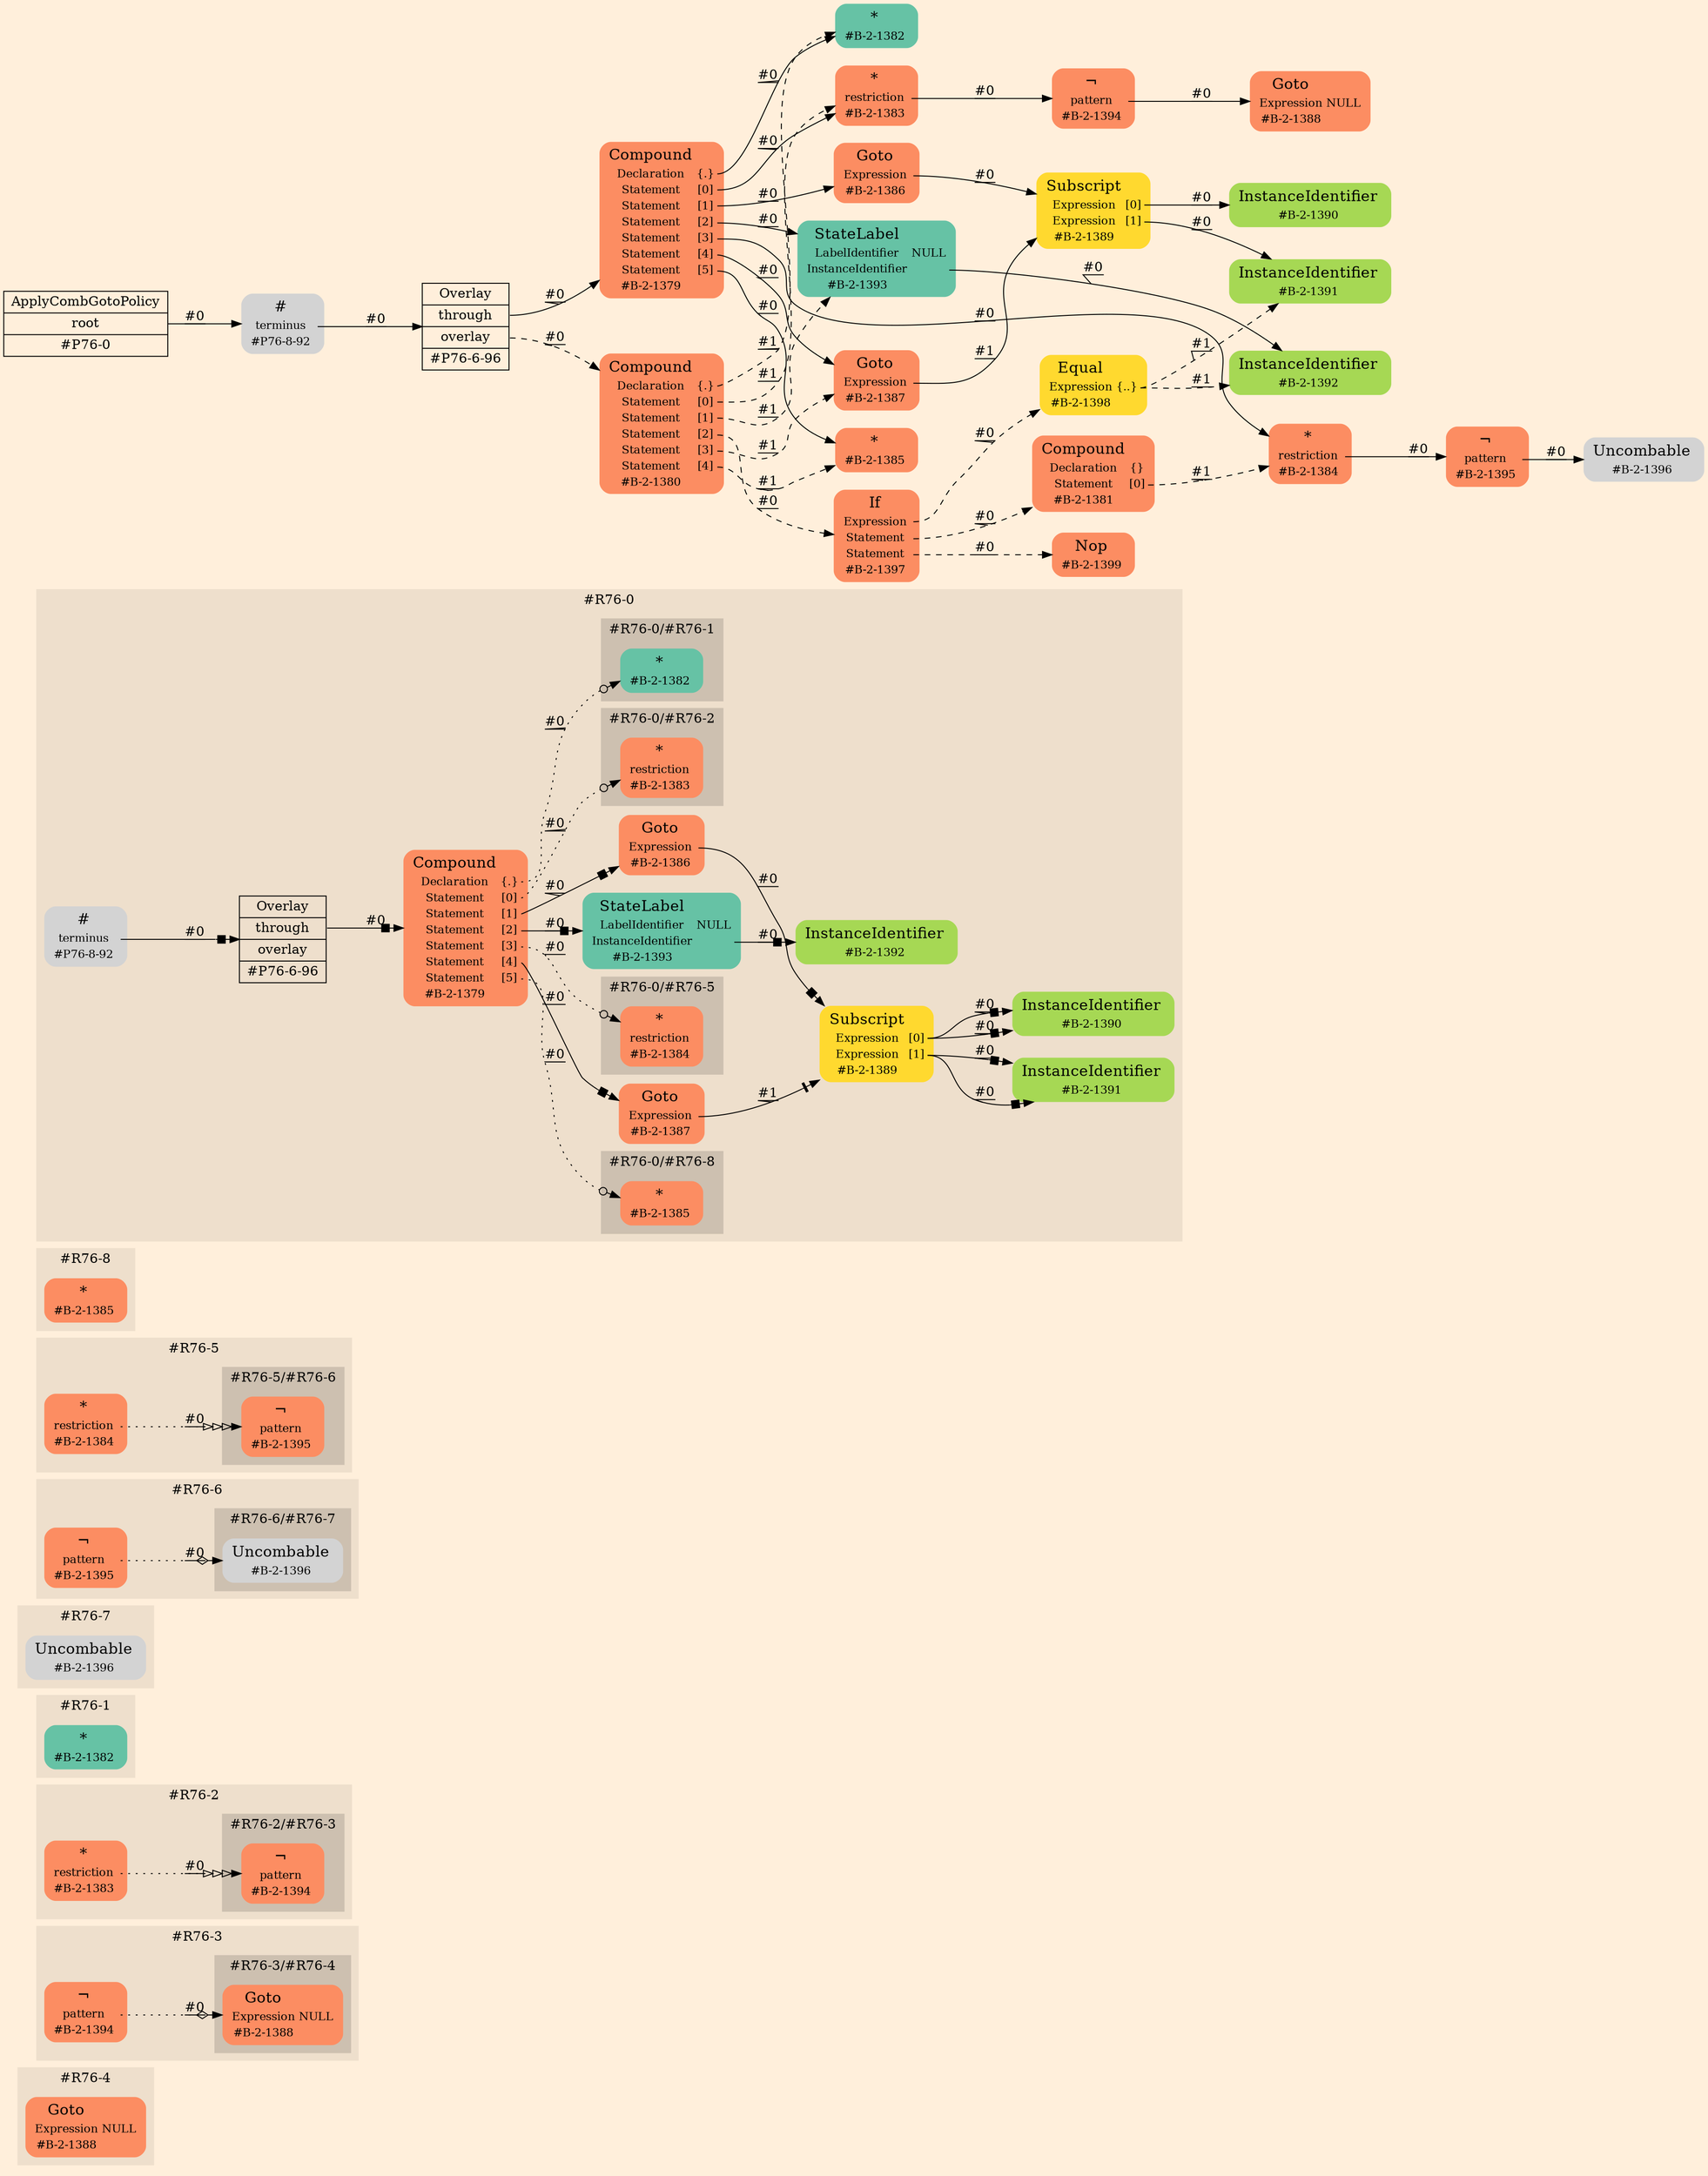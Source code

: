 digraph Inferno {
graph [
    rankdir = "LR"
    bgcolor = antiquewhite1
    color = black
    fontcolor = black
];
node [
];
// -------------------- figure #R76-4 --------------------
subgraph "cluster#R76-4" {
    label = "#R76-4"
    style = "filled"
    color = antiquewhite2
    "#R76-4/#B-2-1388" [
        shape = "plaintext"
        fillcolor = "/set28/2"
        label = <<TABLE BORDER="0" CELLBORDER="0" CELLSPACING="0">
         <TR><TD><FONT POINT-SIZE="16.0">Goto</FONT></TD><TD></TD></TR>
         <TR><TD>Expression</TD><TD PORT="port0">NULL</TD></TR>
         <TR><TD>#B-2-1388</TD><TD PORT="port1"></TD></TR>
        </TABLE>>
        style = "rounded,filled"
        fontsize = "12"
    ];
    
}


// -------------------- figure #R76-3 --------------------
subgraph "cluster#R76-3" {
    label = "#R76-3"
    style = "filled"
    color = antiquewhite2
    "#R76-3/#B-2-1394" [
        shape = "plaintext"
        fillcolor = "/set28/2"
        label = <<TABLE BORDER="0" CELLBORDER="0" CELLSPACING="0">
         <TR><TD><FONT POINT-SIZE="16.0">¬</FONT></TD><TD></TD></TR>
         <TR><TD>pattern</TD><TD PORT="port0"></TD></TR>
         <TR><TD>#B-2-1394</TD><TD PORT="port1"></TD></TR>
        </TABLE>>
        style = "rounded,filled"
        fontsize = "12"
    ];
    
    subgraph "cluster#R76-3/#R76-4" {
        label = "#R76-3/#R76-4"
        style = "filled"
        color = antiquewhite3
        "#R76-3/#0/#B-2-1388" [
            shape = "plaintext"
            fillcolor = "/set28/2"
            label = <<TABLE BORDER="0" CELLBORDER="0" CELLSPACING="0">
             <TR><TD><FONT POINT-SIZE="16.0">Goto</FONT></TD><TD></TD></TR>
             <TR><TD>Expression</TD><TD PORT="port0">NULL</TD></TR>
             <TR><TD>#B-2-1388</TD><TD PORT="port1"></TD></TR>
            </TABLE>>
            style = "rounded,filled"
            fontsize = "12"
        ];
        
    }
    
}


// -------------------- figure #R76-2 --------------------
subgraph "cluster#R76-2" {
    label = "#R76-2"
    style = "filled"
    color = antiquewhite2
    "#R76-2/#B-2-1383" [
        shape = "plaintext"
        fillcolor = "/set28/2"
        label = <<TABLE BORDER="0" CELLBORDER="0" CELLSPACING="0">
         <TR><TD><FONT POINT-SIZE="16.0">*</FONT></TD><TD></TD></TR>
         <TR><TD>restriction</TD><TD PORT="port0"></TD></TR>
         <TR><TD>#B-2-1383</TD><TD PORT="port1"></TD></TR>
        </TABLE>>
        style = "rounded,filled"
        fontsize = "12"
    ];
    
    subgraph "cluster#R76-2/#R76-3" {
        label = "#R76-2/#R76-3"
        style = "filled"
        color = antiquewhite3
        "#R76-2/#0/#B-2-1394" [
            shape = "plaintext"
            fillcolor = "/set28/2"
            label = <<TABLE BORDER="0" CELLBORDER="0" CELLSPACING="0">
             <TR><TD><FONT POINT-SIZE="16.0">¬</FONT></TD><TD></TD></TR>
             <TR><TD>pattern</TD><TD PORT="port0"></TD></TR>
             <TR><TD>#B-2-1394</TD><TD PORT="port1"></TD></TR>
            </TABLE>>
            style = "rounded,filled"
            fontsize = "12"
        ];
        
    }
    
}


// -------------------- figure #R76-1 --------------------
subgraph "cluster#R76-1" {
    label = "#R76-1"
    style = "filled"
    color = antiquewhite2
    "#R76-1/#B-2-1382" [
        shape = "plaintext"
        fillcolor = "/set28/1"
        label = <<TABLE BORDER="0" CELLBORDER="0" CELLSPACING="0">
         <TR><TD><FONT POINT-SIZE="16.0">*</FONT></TD><TD></TD></TR>
         <TR><TD>#B-2-1382</TD><TD PORT="port0"></TD></TR>
        </TABLE>>
        style = "rounded,filled"
        fontsize = "12"
    ];
    
}


// -------------------- figure #R76-7 --------------------
subgraph "cluster#R76-7" {
    label = "#R76-7"
    style = "filled"
    color = antiquewhite2
    "#R76-7/#B-2-1396" [
        shape = "plaintext"
        label = <<TABLE BORDER="0" CELLBORDER="0" CELLSPACING="0">
         <TR><TD><FONT POINT-SIZE="16.0">Uncombable</FONT></TD><TD></TD></TR>
         <TR><TD>#B-2-1396</TD><TD PORT="port0"></TD></TR>
        </TABLE>>
        style = "rounded,filled"
        fontsize = "12"
    ];
    
}


// -------------------- figure #R76-6 --------------------
subgraph "cluster#R76-6" {
    label = "#R76-6"
    style = "filled"
    color = antiquewhite2
    "#R76-6/#B-2-1395" [
        shape = "plaintext"
        fillcolor = "/set28/2"
        label = <<TABLE BORDER="0" CELLBORDER="0" CELLSPACING="0">
         <TR><TD><FONT POINT-SIZE="16.0">¬</FONT></TD><TD></TD></TR>
         <TR><TD>pattern</TD><TD PORT="port0"></TD></TR>
         <TR><TD>#B-2-1395</TD><TD PORT="port1"></TD></TR>
        </TABLE>>
        style = "rounded,filled"
        fontsize = "12"
    ];
    
    subgraph "cluster#R76-6/#R76-7" {
        label = "#R76-6/#R76-7"
        style = "filled"
        color = antiquewhite3
        "#R76-6/#0/#B-2-1396" [
            shape = "plaintext"
            label = <<TABLE BORDER="0" CELLBORDER="0" CELLSPACING="0">
             <TR><TD><FONT POINT-SIZE="16.0">Uncombable</FONT></TD><TD></TD></TR>
             <TR><TD>#B-2-1396</TD><TD PORT="port0"></TD></TR>
            </TABLE>>
            style = "rounded,filled"
            fontsize = "12"
        ];
        
    }
    
}


// -------------------- figure #R76-5 --------------------
subgraph "cluster#R76-5" {
    label = "#R76-5"
    style = "filled"
    color = antiquewhite2
    "#R76-5/#B-2-1384" [
        shape = "plaintext"
        fillcolor = "/set28/2"
        label = <<TABLE BORDER="0" CELLBORDER="0" CELLSPACING="0">
         <TR><TD><FONT POINT-SIZE="16.0">*</FONT></TD><TD></TD></TR>
         <TR><TD>restriction</TD><TD PORT="port0"></TD></TR>
         <TR><TD>#B-2-1384</TD><TD PORT="port1"></TD></TR>
        </TABLE>>
        style = "rounded,filled"
        fontsize = "12"
    ];
    
    subgraph "cluster#R76-5/#R76-6" {
        label = "#R76-5/#R76-6"
        style = "filled"
        color = antiquewhite3
        "#R76-5/#0/#B-2-1395" [
            shape = "plaintext"
            fillcolor = "/set28/2"
            label = <<TABLE BORDER="0" CELLBORDER="0" CELLSPACING="0">
             <TR><TD><FONT POINT-SIZE="16.0">¬</FONT></TD><TD></TD></TR>
             <TR><TD>pattern</TD><TD PORT="port0"></TD></TR>
             <TR><TD>#B-2-1395</TD><TD PORT="port1"></TD></TR>
            </TABLE>>
            style = "rounded,filled"
            fontsize = "12"
        ];
        
    }
    
}


// -------------------- figure #R76-8 --------------------
subgraph "cluster#R76-8" {
    label = "#R76-8"
    style = "filled"
    color = antiquewhite2
    "#R76-8/#B-2-1385" [
        shape = "plaintext"
        fillcolor = "/set28/2"
        label = <<TABLE BORDER="0" CELLBORDER="0" CELLSPACING="0">
         <TR><TD><FONT POINT-SIZE="16.0">*</FONT></TD><TD></TD></TR>
         <TR><TD>#B-2-1385</TD><TD PORT="port0"></TD></TR>
        </TABLE>>
        style = "rounded,filled"
        fontsize = "12"
    ];
    
}


// -------------------- figure #R76-0 --------------------
subgraph "cluster#R76-0" {
    label = "#R76-0"
    style = "filled"
    color = antiquewhite2
    "#R76-0/#B-2-1386" [
        shape = "plaintext"
        fillcolor = "/set28/2"
        label = <<TABLE BORDER="0" CELLBORDER="0" CELLSPACING="0">
         <TR><TD><FONT POINT-SIZE="16.0">Goto</FONT></TD><TD></TD></TR>
         <TR><TD>Expression</TD><TD PORT="port0"></TD></TR>
         <TR><TD>#B-2-1386</TD><TD PORT="port1"></TD></TR>
        </TABLE>>
        style = "rounded,filled"
        fontsize = "12"
    ];
    
    "#R76-0/#B-2-1389" [
        shape = "plaintext"
        fillcolor = "/set28/6"
        label = <<TABLE BORDER="0" CELLBORDER="0" CELLSPACING="0">
         <TR><TD><FONT POINT-SIZE="16.0">Subscript</FONT></TD><TD></TD></TR>
         <TR><TD>Expression</TD><TD PORT="port0">[0]</TD></TR>
         <TR><TD>Expression</TD><TD PORT="port1">[1]</TD></TR>
         <TR><TD>#B-2-1389</TD><TD PORT="port2"></TD></TR>
        </TABLE>>
        style = "rounded,filled"
        fontsize = "12"
    ];
    
    "#R76-0/#B-2-1392" [
        shape = "plaintext"
        fillcolor = "/set28/5"
        label = <<TABLE BORDER="0" CELLBORDER="0" CELLSPACING="0">
         <TR><TD><FONT POINT-SIZE="16.0">InstanceIdentifier</FONT></TD><TD></TD></TR>
         <TR><TD>#B-2-1392</TD><TD PORT="port0"></TD></TR>
        </TABLE>>
        style = "rounded,filled"
        fontsize = "12"
    ];
    
    "#R76-0/#B-2-1379" [
        shape = "plaintext"
        fillcolor = "/set28/2"
        label = <<TABLE BORDER="0" CELLBORDER="0" CELLSPACING="0">
         <TR><TD><FONT POINT-SIZE="16.0">Compound</FONT></TD><TD></TD></TR>
         <TR><TD>Declaration</TD><TD PORT="port0">{.}</TD></TR>
         <TR><TD>Statement</TD><TD PORT="port1">[0]</TD></TR>
         <TR><TD>Statement</TD><TD PORT="port2">[1]</TD></TR>
         <TR><TD>Statement</TD><TD PORT="port3">[2]</TD></TR>
         <TR><TD>Statement</TD><TD PORT="port4">[3]</TD></TR>
         <TR><TD>Statement</TD><TD PORT="port5">[4]</TD></TR>
         <TR><TD>Statement</TD><TD PORT="port6">[5]</TD></TR>
         <TR><TD>#B-2-1379</TD><TD PORT="port7"></TD></TR>
        </TABLE>>
        style = "rounded,filled"
        fontsize = "12"
    ];
    
    "#R76-0/#P76-8-92" [
        shape = "plaintext"
        label = <<TABLE BORDER="0" CELLBORDER="0" CELLSPACING="0">
         <TR><TD><FONT POINT-SIZE="16.0">#</FONT></TD><TD></TD></TR>
         <TR><TD>terminus</TD><TD PORT="port0"></TD></TR>
         <TR><TD>#P76-8-92</TD><TD PORT="port1"></TD></TR>
        </TABLE>>
        style = "rounded,filled"
        fontsize = "12"
    ];
    
    "#R76-0/#B-2-1387" [
        shape = "plaintext"
        fillcolor = "/set28/2"
        label = <<TABLE BORDER="0" CELLBORDER="0" CELLSPACING="0">
         <TR><TD><FONT POINT-SIZE="16.0">Goto</FONT></TD><TD></TD></TR>
         <TR><TD>Expression</TD><TD PORT="port0"></TD></TR>
         <TR><TD>#B-2-1387</TD><TD PORT="port1"></TD></TR>
        </TABLE>>
        style = "rounded,filled"
        fontsize = "12"
    ];
    
    "#R76-0/#B-2-1389" [
        shape = "plaintext"
        fillcolor = "/set28/6"
        label = <<TABLE BORDER="0" CELLBORDER="0" CELLSPACING="0">
         <TR><TD><FONT POINT-SIZE="16.0">Subscript</FONT></TD><TD></TD></TR>
         <TR><TD>Expression</TD><TD PORT="port0">[0]</TD></TR>
         <TR><TD>Expression</TD><TD PORT="port1">[1]</TD></TR>
         <TR><TD>#B-2-1389</TD><TD PORT="port2"></TD></TR>
        </TABLE>>
        style = "rounded,filled"
        fontsize = "12"
    ];
    
    "#R76-0/#B-2-1393" [
        shape = "plaintext"
        fillcolor = "/set28/1"
        label = <<TABLE BORDER="0" CELLBORDER="0" CELLSPACING="0">
         <TR><TD><FONT POINT-SIZE="16.0">StateLabel</FONT></TD><TD></TD></TR>
         <TR><TD>LabelIdentifier</TD><TD PORT="port0">NULL</TD></TR>
         <TR><TD>InstanceIdentifier</TD><TD PORT="port1"></TD></TR>
         <TR><TD>#B-2-1393</TD><TD PORT="port2"></TD></TR>
        </TABLE>>
        style = "rounded,filled"
        fontsize = "12"
    ];
    
    "#R76-0/#B-2-1390" [
        shape = "plaintext"
        fillcolor = "/set28/5"
        label = <<TABLE BORDER="0" CELLBORDER="0" CELLSPACING="0">
         <TR><TD><FONT POINT-SIZE="16.0">InstanceIdentifier</FONT></TD><TD></TD></TR>
         <TR><TD>#B-2-1390</TD><TD PORT="port0"></TD></TR>
        </TABLE>>
        style = "rounded,filled"
        fontsize = "12"
    ];
    
    "#R76-0/#P76-6-96" [
        shape = "record"
        fillcolor = antiquewhite2
        label = "<fixed> Overlay | <port0> through | <port1> overlay | <port2> #P76-6-96"
        style = "filled"
        fontsize = "14"
        color = black
        fontcolor = black
    ];
    
    "#R76-0/#B-2-1391" [
        shape = "plaintext"
        fillcolor = "/set28/5"
        label = <<TABLE BORDER="0" CELLBORDER="0" CELLSPACING="0">
         <TR><TD><FONT POINT-SIZE="16.0">InstanceIdentifier</FONT></TD><TD></TD></TR>
         <TR><TD>#B-2-1391</TD><TD PORT="port0"></TD></TR>
        </TABLE>>
        style = "rounded,filled"
        fontsize = "12"
    ];
    
    subgraph "cluster#R76-0/#R76-8" {
        label = "#R76-0/#R76-8"
        style = "filled"
        color = antiquewhite3
        "#R76-0/#0/#B-2-1385" [
            shape = "plaintext"
            fillcolor = "/set28/2"
            label = <<TABLE BORDER="0" CELLBORDER="0" CELLSPACING="0">
             <TR><TD><FONT POINT-SIZE="16.0">*</FONT></TD><TD></TD></TR>
             <TR><TD>#B-2-1385</TD><TD PORT="port0"></TD></TR>
            </TABLE>>
            style = "rounded,filled"
            fontsize = "12"
        ];
        
    }
    
    subgraph "cluster#R76-0/#R76-5" {
        label = "#R76-0/#R76-5"
        style = "filled"
        color = antiquewhite3
        "#R76-0/#0/#B-2-1384" [
            shape = "plaintext"
            fillcolor = "/set28/2"
            label = <<TABLE BORDER="0" CELLBORDER="0" CELLSPACING="0">
             <TR><TD><FONT POINT-SIZE="16.0">*</FONT></TD><TD></TD></TR>
             <TR><TD>restriction</TD><TD PORT="port0"></TD></TR>
             <TR><TD>#B-2-1384</TD><TD PORT="port1"></TD></TR>
            </TABLE>>
            style = "rounded,filled"
            fontsize = "12"
        ];
        
    }
    
    subgraph "cluster#R76-0/#R76-1" {
        label = "#R76-0/#R76-1"
        style = "filled"
        color = antiquewhite3
        "#R76-0/#0/#B-2-1382" [
            shape = "plaintext"
            fillcolor = "/set28/1"
            label = <<TABLE BORDER="0" CELLBORDER="0" CELLSPACING="0">
             <TR><TD><FONT POINT-SIZE="16.0">*</FONT></TD><TD></TD></TR>
             <TR><TD>#B-2-1382</TD><TD PORT="port0"></TD></TR>
            </TABLE>>
            style = "rounded,filled"
            fontsize = "12"
        ];
        
    }
    
    subgraph "cluster#R76-0/#R76-2" {
        label = "#R76-0/#R76-2"
        style = "filled"
        color = antiquewhite3
        "#R76-0/#0/#B-2-1383" [
            shape = "plaintext"
            fillcolor = "/set28/2"
            label = <<TABLE BORDER="0" CELLBORDER="0" CELLSPACING="0">
             <TR><TD><FONT POINT-SIZE="16.0">*</FONT></TD><TD></TD></TR>
             <TR><TD>restriction</TD><TD PORT="port0"></TD></TR>
             <TR><TD>#B-2-1383</TD><TD PORT="port1"></TD></TR>
            </TABLE>>
            style = "rounded,filled"
            fontsize = "12"
        ];
        
    }
    
}


// -------------------- transformation figure --------------------
"CR#P76-0" [
    shape = "record"
    fillcolor = antiquewhite1
    label = "<fixed> ApplyCombGotoPolicy | <port0> root | <port1> #P76-0"
    style = "filled"
    fontsize = "14"
    color = black
    fontcolor = black
];

"#P76-8-92" [
    shape = "plaintext"
    label = <<TABLE BORDER="0" CELLBORDER="0" CELLSPACING="0">
     <TR><TD><FONT POINT-SIZE="16.0">#</FONT></TD><TD></TD></TR>
     <TR><TD>terminus</TD><TD PORT="port0"></TD></TR>
     <TR><TD>#P76-8-92</TD><TD PORT="port1"></TD></TR>
    </TABLE>>
    style = "rounded,filled"
    fontsize = "12"
];

"#P76-6-96" [
    shape = "record"
    fillcolor = antiquewhite1
    label = "<fixed> Overlay | <port0> through | <port1> overlay | <port2> #P76-6-96"
    style = "filled"
    fontsize = "14"
    color = black
    fontcolor = black
];

"#B-2-1379" [
    shape = "plaintext"
    fillcolor = "/set28/2"
    label = <<TABLE BORDER="0" CELLBORDER="0" CELLSPACING="0">
     <TR><TD><FONT POINT-SIZE="16.0">Compound</FONT></TD><TD></TD></TR>
     <TR><TD>Declaration</TD><TD PORT="port0">{.}</TD></TR>
     <TR><TD>Statement</TD><TD PORT="port1">[0]</TD></TR>
     <TR><TD>Statement</TD><TD PORT="port2">[1]</TD></TR>
     <TR><TD>Statement</TD><TD PORT="port3">[2]</TD></TR>
     <TR><TD>Statement</TD><TD PORT="port4">[3]</TD></TR>
     <TR><TD>Statement</TD><TD PORT="port5">[4]</TD></TR>
     <TR><TD>Statement</TD><TD PORT="port6">[5]</TD></TR>
     <TR><TD>#B-2-1379</TD><TD PORT="port7"></TD></TR>
    </TABLE>>
    style = "rounded,filled"
    fontsize = "12"
];

"#B-2-1382" [
    shape = "plaintext"
    fillcolor = "/set28/1"
    label = <<TABLE BORDER="0" CELLBORDER="0" CELLSPACING="0">
     <TR><TD><FONT POINT-SIZE="16.0">*</FONT></TD><TD></TD></TR>
     <TR><TD>#B-2-1382</TD><TD PORT="port0"></TD></TR>
    </TABLE>>
    style = "rounded,filled"
    fontsize = "12"
];

"#B-2-1383" [
    shape = "plaintext"
    fillcolor = "/set28/2"
    label = <<TABLE BORDER="0" CELLBORDER="0" CELLSPACING="0">
     <TR><TD><FONT POINT-SIZE="16.0">*</FONT></TD><TD></TD></TR>
     <TR><TD>restriction</TD><TD PORT="port0"></TD></TR>
     <TR><TD>#B-2-1383</TD><TD PORT="port1"></TD></TR>
    </TABLE>>
    style = "rounded,filled"
    fontsize = "12"
];

"#B-2-1394" [
    shape = "plaintext"
    fillcolor = "/set28/2"
    label = <<TABLE BORDER="0" CELLBORDER="0" CELLSPACING="0">
     <TR><TD><FONT POINT-SIZE="16.0">¬</FONT></TD><TD></TD></TR>
     <TR><TD>pattern</TD><TD PORT="port0"></TD></TR>
     <TR><TD>#B-2-1394</TD><TD PORT="port1"></TD></TR>
    </TABLE>>
    style = "rounded,filled"
    fontsize = "12"
];

"#B-2-1388" [
    shape = "plaintext"
    fillcolor = "/set28/2"
    label = <<TABLE BORDER="0" CELLBORDER="0" CELLSPACING="0">
     <TR><TD><FONT POINT-SIZE="16.0">Goto</FONT></TD><TD></TD></TR>
     <TR><TD>Expression</TD><TD PORT="port0">NULL</TD></TR>
     <TR><TD>#B-2-1388</TD><TD PORT="port1"></TD></TR>
    </TABLE>>
    style = "rounded,filled"
    fontsize = "12"
];

"#B-2-1386" [
    shape = "plaintext"
    fillcolor = "/set28/2"
    label = <<TABLE BORDER="0" CELLBORDER="0" CELLSPACING="0">
     <TR><TD><FONT POINT-SIZE="16.0">Goto</FONT></TD><TD></TD></TR>
     <TR><TD>Expression</TD><TD PORT="port0"></TD></TR>
     <TR><TD>#B-2-1386</TD><TD PORT="port1"></TD></TR>
    </TABLE>>
    style = "rounded,filled"
    fontsize = "12"
];

"#B-2-1389" [
    shape = "plaintext"
    fillcolor = "/set28/6"
    label = <<TABLE BORDER="0" CELLBORDER="0" CELLSPACING="0">
     <TR><TD><FONT POINT-SIZE="16.0">Subscript</FONT></TD><TD></TD></TR>
     <TR><TD>Expression</TD><TD PORT="port0">[0]</TD></TR>
     <TR><TD>Expression</TD><TD PORT="port1">[1]</TD></TR>
     <TR><TD>#B-2-1389</TD><TD PORT="port2"></TD></TR>
    </TABLE>>
    style = "rounded,filled"
    fontsize = "12"
];

"#B-2-1390" [
    shape = "plaintext"
    fillcolor = "/set28/5"
    label = <<TABLE BORDER="0" CELLBORDER="0" CELLSPACING="0">
     <TR><TD><FONT POINT-SIZE="16.0">InstanceIdentifier</FONT></TD><TD></TD></TR>
     <TR><TD>#B-2-1390</TD><TD PORT="port0"></TD></TR>
    </TABLE>>
    style = "rounded,filled"
    fontsize = "12"
];

"#B-2-1391" [
    shape = "plaintext"
    fillcolor = "/set28/5"
    label = <<TABLE BORDER="0" CELLBORDER="0" CELLSPACING="0">
     <TR><TD><FONT POINT-SIZE="16.0">InstanceIdentifier</FONT></TD><TD></TD></TR>
     <TR><TD>#B-2-1391</TD><TD PORT="port0"></TD></TR>
    </TABLE>>
    style = "rounded,filled"
    fontsize = "12"
];

"#B-2-1393" [
    shape = "plaintext"
    fillcolor = "/set28/1"
    label = <<TABLE BORDER="0" CELLBORDER="0" CELLSPACING="0">
     <TR><TD><FONT POINT-SIZE="16.0">StateLabel</FONT></TD><TD></TD></TR>
     <TR><TD>LabelIdentifier</TD><TD PORT="port0">NULL</TD></TR>
     <TR><TD>InstanceIdentifier</TD><TD PORT="port1"></TD></TR>
     <TR><TD>#B-2-1393</TD><TD PORT="port2"></TD></TR>
    </TABLE>>
    style = "rounded,filled"
    fontsize = "12"
];

"#B-2-1392" [
    shape = "plaintext"
    fillcolor = "/set28/5"
    label = <<TABLE BORDER="0" CELLBORDER="0" CELLSPACING="0">
     <TR><TD><FONT POINT-SIZE="16.0">InstanceIdentifier</FONT></TD><TD></TD></TR>
     <TR><TD>#B-2-1392</TD><TD PORT="port0"></TD></TR>
    </TABLE>>
    style = "rounded,filled"
    fontsize = "12"
];

"#B-2-1384" [
    shape = "plaintext"
    fillcolor = "/set28/2"
    label = <<TABLE BORDER="0" CELLBORDER="0" CELLSPACING="0">
     <TR><TD><FONT POINT-SIZE="16.0">*</FONT></TD><TD></TD></TR>
     <TR><TD>restriction</TD><TD PORT="port0"></TD></TR>
     <TR><TD>#B-2-1384</TD><TD PORT="port1"></TD></TR>
    </TABLE>>
    style = "rounded,filled"
    fontsize = "12"
];

"#B-2-1395" [
    shape = "plaintext"
    fillcolor = "/set28/2"
    label = <<TABLE BORDER="0" CELLBORDER="0" CELLSPACING="0">
     <TR><TD><FONT POINT-SIZE="16.0">¬</FONT></TD><TD></TD></TR>
     <TR><TD>pattern</TD><TD PORT="port0"></TD></TR>
     <TR><TD>#B-2-1395</TD><TD PORT="port1"></TD></TR>
    </TABLE>>
    style = "rounded,filled"
    fontsize = "12"
];

"#B-2-1396" [
    shape = "plaintext"
    label = <<TABLE BORDER="0" CELLBORDER="0" CELLSPACING="0">
     <TR><TD><FONT POINT-SIZE="16.0">Uncombable</FONT></TD><TD></TD></TR>
     <TR><TD>#B-2-1396</TD><TD PORT="port0"></TD></TR>
    </TABLE>>
    style = "rounded,filled"
    fontsize = "12"
];

"#B-2-1387" [
    shape = "plaintext"
    fillcolor = "/set28/2"
    label = <<TABLE BORDER="0" CELLBORDER="0" CELLSPACING="0">
     <TR><TD><FONT POINT-SIZE="16.0">Goto</FONT></TD><TD></TD></TR>
     <TR><TD>Expression</TD><TD PORT="port0"></TD></TR>
     <TR><TD>#B-2-1387</TD><TD PORT="port1"></TD></TR>
    </TABLE>>
    style = "rounded,filled"
    fontsize = "12"
];

"#B-2-1385" [
    shape = "plaintext"
    fillcolor = "/set28/2"
    label = <<TABLE BORDER="0" CELLBORDER="0" CELLSPACING="0">
     <TR><TD><FONT POINT-SIZE="16.0">*</FONT></TD><TD></TD></TR>
     <TR><TD>#B-2-1385</TD><TD PORT="port0"></TD></TR>
    </TABLE>>
    style = "rounded,filled"
    fontsize = "12"
];

"#B-2-1380" [
    shape = "plaintext"
    fillcolor = "/set28/2"
    label = <<TABLE BORDER="0" CELLBORDER="0" CELLSPACING="0">
     <TR><TD><FONT POINT-SIZE="16.0">Compound</FONT></TD><TD></TD></TR>
     <TR><TD>Declaration</TD><TD PORT="port0">{.}</TD></TR>
     <TR><TD>Statement</TD><TD PORT="port1">[0]</TD></TR>
     <TR><TD>Statement</TD><TD PORT="port2">[1]</TD></TR>
     <TR><TD>Statement</TD><TD PORT="port3">[2]</TD></TR>
     <TR><TD>Statement</TD><TD PORT="port4">[3]</TD></TR>
     <TR><TD>Statement</TD><TD PORT="port5">[4]</TD></TR>
     <TR><TD>#B-2-1380</TD><TD PORT="port6"></TD></TR>
    </TABLE>>
    style = "rounded,filled"
    fontsize = "12"
];

"#B-2-1397" [
    shape = "plaintext"
    fillcolor = "/set28/2"
    label = <<TABLE BORDER="0" CELLBORDER="0" CELLSPACING="0">
     <TR><TD><FONT POINT-SIZE="16.0">If</FONT></TD><TD></TD></TR>
     <TR><TD>Expression</TD><TD PORT="port0"></TD></TR>
     <TR><TD>Statement</TD><TD PORT="port1"></TD></TR>
     <TR><TD>Statement</TD><TD PORT="port2"></TD></TR>
     <TR><TD>#B-2-1397</TD><TD PORT="port3"></TD></TR>
    </TABLE>>
    style = "rounded,filled"
    fontsize = "12"
];

"#B-2-1398" [
    shape = "plaintext"
    fillcolor = "/set28/6"
    label = <<TABLE BORDER="0" CELLBORDER="0" CELLSPACING="0">
     <TR><TD><FONT POINT-SIZE="16.0">Equal</FONT></TD><TD></TD></TR>
     <TR><TD>Expression</TD><TD PORT="port0">{..}</TD></TR>
     <TR><TD>#B-2-1398</TD><TD PORT="port1"></TD></TR>
    </TABLE>>
    style = "rounded,filled"
    fontsize = "12"
];

"#B-2-1381" [
    shape = "plaintext"
    fillcolor = "/set28/2"
    label = <<TABLE BORDER="0" CELLBORDER="0" CELLSPACING="0">
     <TR><TD><FONT POINT-SIZE="16.0">Compound</FONT></TD><TD></TD></TR>
     <TR><TD>Declaration</TD><TD PORT="port0">{}</TD></TR>
     <TR><TD>Statement</TD><TD PORT="port1">[0]</TD></TR>
     <TR><TD>#B-2-1381</TD><TD PORT="port2"></TD></TR>
    </TABLE>>
    style = "rounded,filled"
    fontsize = "12"
];

"#B-2-1399" [
    shape = "plaintext"
    fillcolor = "/set28/2"
    label = <<TABLE BORDER="0" CELLBORDER="0" CELLSPACING="0">
     <TR><TD><FONT POINT-SIZE="16.0">Nop</FONT></TD><TD></TD></TR>
     <TR><TD>#B-2-1399</TD><TD PORT="port0"></TD></TR>
    </TABLE>>
    style = "rounded,filled"
    fontsize = "12"
];



// -------------------- links --------------------
// links for block CR#P76-0
"CR#P76-0":port0 -> "#P76-8-92" [
    style="solid"
    label = "#0"
    decorate = true
    color = black
    fontcolor = black
];

// links for block #P76-8-92
"#P76-8-92":port0 -> "#P76-6-96" [
    style="solid"
    label = "#0"
    decorate = true
    color = black
    fontcolor = black
];

// links for block #P76-6-96
"#P76-6-96":port0 -> "#B-2-1379" [
    style="solid"
    label = "#0"
    decorate = true
    color = black
    fontcolor = black
];

"#P76-6-96":port1 -> "#B-2-1380" [
    style="dashed"
    label = "#0"
    decorate = true
    color = black
    fontcolor = black
];

// links for block #B-2-1379
"#B-2-1379":port0 -> "#B-2-1382" [
    style="solid"
    label = "#0"
    decorate = true
    color = black
    fontcolor = black
];

"#B-2-1379":port1 -> "#B-2-1383" [
    style="solid"
    label = "#0"
    decorate = true
    color = black
    fontcolor = black
];

"#B-2-1379":port2 -> "#B-2-1386" [
    style="solid"
    label = "#0"
    decorate = true
    color = black
    fontcolor = black
];

"#B-2-1379":port3 -> "#B-2-1393" [
    style="solid"
    label = "#0"
    decorate = true
    color = black
    fontcolor = black
];

"#B-2-1379":port4 -> "#B-2-1384" [
    style="solid"
    label = "#0"
    decorate = true
    color = black
    fontcolor = black
];

"#B-2-1379":port5 -> "#B-2-1387" [
    style="solid"
    label = "#0"
    decorate = true
    color = black
    fontcolor = black
];

"#B-2-1379":port6 -> "#B-2-1385" [
    style="solid"
    label = "#0"
    decorate = true
    color = black
    fontcolor = black
];

// links for block #B-2-1382
// links for block #B-2-1383
"#B-2-1383":port0 -> "#B-2-1394" [
    style="solid"
    label = "#0"
    decorate = true
    color = black
    fontcolor = black
];

// links for block #B-2-1394
"#B-2-1394":port0 -> "#B-2-1388" [
    style="solid"
    label = "#0"
    decorate = true
    color = black
    fontcolor = black
];

// links for block #B-2-1388
// links for block #B-2-1386
"#B-2-1386":port0 -> "#B-2-1389" [
    style="solid"
    label = "#0"
    decorate = true
    color = black
    fontcolor = black
];

// links for block #B-2-1389
"#B-2-1389":port0 -> "#B-2-1390" [
    style="solid"
    label = "#0"
    decorate = true
    color = black
    fontcolor = black
];

"#B-2-1389":port1 -> "#B-2-1391" [
    style="solid"
    label = "#0"
    decorate = true
    color = black
    fontcolor = black
];

// links for block #B-2-1390
// links for block #B-2-1391
// links for block #B-2-1393
"#B-2-1393":port1 -> "#B-2-1392" [
    style="solid"
    label = "#0"
    decorate = true
    color = black
    fontcolor = black
];

// links for block #B-2-1392
// links for block #B-2-1384
"#B-2-1384":port0 -> "#B-2-1395" [
    style="solid"
    label = "#0"
    decorate = true
    color = black
    fontcolor = black
];

// links for block #B-2-1395
"#B-2-1395":port0 -> "#B-2-1396" [
    style="solid"
    label = "#0"
    decorate = true
    color = black
    fontcolor = black
];

// links for block #B-2-1396
// links for block #B-2-1387
"#B-2-1387":port0 -> "#B-2-1389" [
    style="solid"
    label = "#1"
    decorate = true
    color = black
    fontcolor = black
];

// links for block #B-2-1385
// links for block #B-2-1380
"#B-2-1380":port0 -> "#B-2-1382" [
    style="dashed"
    label = "#1"
    decorate = true
    color = black
    fontcolor = black
];

"#B-2-1380":port1 -> "#B-2-1383" [
    style="dashed"
    label = "#1"
    decorate = true
    color = black
    fontcolor = black
];

"#B-2-1380":port2 -> "#B-2-1393" [
    style="dashed"
    label = "#1"
    decorate = true
    color = black
    fontcolor = black
];

"#B-2-1380":port3 -> "#B-2-1397" [
    style="dashed"
    label = "#0"
    decorate = true
    color = black
    fontcolor = black
];

"#B-2-1380":port4 -> "#B-2-1387" [
    style="dashed"
    label = "#1"
    decorate = true
    color = black
    fontcolor = black
];

"#B-2-1380":port5 -> "#B-2-1385" [
    style="dashed"
    label = "#1"
    decorate = true
    color = black
    fontcolor = black
];

// links for block #B-2-1397
"#B-2-1397":port0 -> "#B-2-1398" [
    style="dashed"
    label = "#0"
    decorate = true
    color = black
    fontcolor = black
];

"#B-2-1397":port1 -> "#B-2-1381" [
    style="dashed"
    label = "#0"
    decorate = true
    color = black
    fontcolor = black
];

"#B-2-1397":port2 -> "#B-2-1399" [
    style="dashed"
    label = "#0"
    decorate = true
    color = black
    fontcolor = black
];

// links for block #B-2-1398
"#B-2-1398":port0 -> "#B-2-1391" [
    style="dashed"
    label = "#1"
    decorate = true
    color = black
    fontcolor = black
];

"#B-2-1398":port0 -> "#B-2-1392" [
    style="dashed"
    label = "#1"
    decorate = true
    color = black
    fontcolor = black
];

// links for block #B-2-1381
"#B-2-1381":port1 -> "#B-2-1384" [
    style="dashed"
    label = "#1"
    decorate = true
    color = black
    fontcolor = black
];

// links for block #B-2-1399
// links for block #R76-0/#B-2-1386
"#R76-0/#B-2-1386":port0 -> "#R76-0/#B-2-1389" [
    style="solid"
    arrowhead="normalnonebox"
    label = "#0"
    decorate = true
    color = black
    fontcolor = black
];

// links for block #R76-0/#B-2-1389
"#R76-0/#B-2-1389":port0 -> "#R76-0/#B-2-1390" [
    style="solid"
    arrowhead="normalnonebox"
    label = "#0"
    decorate = true
    color = black
    fontcolor = black
];

"#R76-0/#B-2-1389":port1 -> "#R76-0/#B-2-1391" [
    style="solid"
    arrowhead="normalnonebox"
    label = "#0"
    decorate = true
    color = black
    fontcolor = black
];

// links for block #R76-0/#B-2-1392
// links for block #R76-0/#B-2-1379
"#R76-0/#B-2-1379":port0 -> "#R76-0/#0/#B-2-1382" [
    style="dotted"
    arrowhead="normalnoneodot"
    label = "#0"
    decorate = true
    color = black
    fontcolor = black
];

"#R76-0/#B-2-1379":port1 -> "#R76-0/#0/#B-2-1383" [
    style="dotted"
    arrowhead="normalnoneodot"
    label = "#0"
    decorate = true
    color = black
    fontcolor = black
];

"#R76-0/#B-2-1379":port2 -> "#R76-0/#B-2-1386" [
    style="solid"
    arrowhead="normalnonebox"
    label = "#0"
    decorate = true
    color = black
    fontcolor = black
];

"#R76-0/#B-2-1379":port3 -> "#R76-0/#B-2-1393" [
    style="solid"
    arrowhead="normalnonebox"
    label = "#0"
    decorate = true
    color = black
    fontcolor = black
];

"#R76-0/#B-2-1379":port4 -> "#R76-0/#0/#B-2-1384" [
    style="dotted"
    arrowhead="normalnoneodot"
    label = "#0"
    decorate = true
    color = black
    fontcolor = black
];

"#R76-0/#B-2-1379":port5 -> "#R76-0/#B-2-1387" [
    style="solid"
    arrowhead="normalnonebox"
    label = "#0"
    decorate = true
    color = black
    fontcolor = black
];

"#R76-0/#B-2-1379":port6 -> "#R76-0/#0/#B-2-1385" [
    style="dotted"
    arrowhead="normalnoneodot"
    label = "#0"
    decorate = true
    color = black
    fontcolor = black
];

// links for block #R76-0/#P76-8-92
"#R76-0/#P76-8-92":port0 -> "#R76-0/#P76-6-96" [
    style="solid"
    arrowhead="normalnonebox"
    label = "#0"
    decorate = true
    color = black
    fontcolor = black
];

// links for block #R76-0/#B-2-1387
"#R76-0/#B-2-1387":port0 -> "#R76-0/#B-2-1389" [
    style="solid"
    arrowhead="normalnonetee"
    label = "#1"
    decorate = true
    color = black
    fontcolor = black
];

// links for block #R76-0/#B-2-1389
"#R76-0/#B-2-1389":port0 -> "#R76-0/#B-2-1390" [
    style="solid"
    arrowhead="normalnonebox"
    label = "#0"
    decorate = true
    color = black
    fontcolor = black
];

"#R76-0/#B-2-1389":port1 -> "#R76-0/#B-2-1391" [
    style="solid"
    arrowhead="normalnonebox"
    label = "#0"
    decorate = true
    color = black
    fontcolor = black
];

// links for block #R76-0/#B-2-1393
"#R76-0/#B-2-1393":port1 -> "#R76-0/#B-2-1392" [
    style="solid"
    arrowhead="normalnonebox"
    label = "#0"
    decorate = true
    color = black
    fontcolor = black
];

// links for block #R76-0/#B-2-1390
// links for block #R76-0/#P76-6-96
"#R76-0/#P76-6-96":port0 -> "#R76-0/#B-2-1379" [
    style="solid"
    arrowhead="normalnonebox"
    label = "#0"
    decorate = true
    color = black
    fontcolor = black
];

// links for block #R76-0/#B-2-1391
// links for block #R76-0/#0/#B-2-1385
// links for block #R76-0/#0/#B-2-1384
// links for block #R76-0/#0/#B-2-1382
// links for block #R76-0/#0/#B-2-1383
// links for block #R76-8/#B-2-1385
// links for block #R76-5/#B-2-1384
"#R76-5/#B-2-1384":port0 -> "#R76-5/#0/#B-2-1395" [
    style="dotted"
    arrowhead="normalonormalonormalonormal"
    label = "#0"
    decorate = true
    color = black
    fontcolor = black
];

// links for block #R76-5/#0/#B-2-1395
// links for block #R76-6/#B-2-1395
"#R76-6/#B-2-1395":port0 -> "#R76-6/#0/#B-2-1396" [
    style="dotted"
    arrowhead="normalnoneodiamond"
    label = "#0"
    decorate = true
    color = black
    fontcolor = black
];

// links for block #R76-6/#0/#B-2-1396
// links for block #R76-7/#B-2-1396
// links for block #R76-1/#B-2-1382
// links for block #R76-2/#B-2-1383
"#R76-2/#B-2-1383":port0 -> "#R76-2/#0/#B-2-1394" [
    style="dotted"
    arrowhead="normalonormalonormalonormal"
    label = "#0"
    decorate = true
    color = black
    fontcolor = black
];

// links for block #R76-2/#0/#B-2-1394
// links for block #R76-3/#B-2-1394
"#R76-3/#B-2-1394":port0 -> "#R76-3/#0/#B-2-1388" [
    style="dotted"
    arrowhead="normalnoneodiamond"
    label = "#0"
    decorate = true
    color = black
    fontcolor = black
];

// links for block #R76-3/#0/#B-2-1388
// links for block #R76-4/#B-2-1388
}
